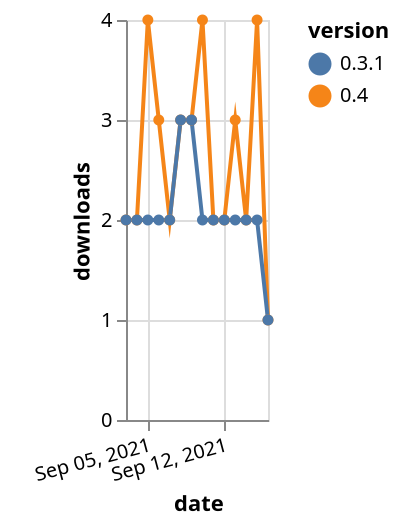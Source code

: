 {"$schema": "https://vega.github.io/schema/vega-lite/v5.json", "description": "A simple bar chart with embedded data.", "data": {"values": [{"date": "2021-09-03", "total": 2688, "delta": 2, "version": "0.4"}, {"date": "2021-09-04", "total": 2690, "delta": 2, "version": "0.4"}, {"date": "2021-09-05", "total": 2694, "delta": 4, "version": "0.4"}, {"date": "2021-09-06", "total": 2697, "delta": 3, "version": "0.4"}, {"date": "2021-09-07", "total": 2699, "delta": 2, "version": "0.4"}, {"date": "2021-09-08", "total": 2702, "delta": 3, "version": "0.4"}, {"date": "2021-09-09", "total": 2705, "delta": 3, "version": "0.4"}, {"date": "2021-09-10", "total": 2709, "delta": 4, "version": "0.4"}, {"date": "2021-09-11", "total": 2711, "delta": 2, "version": "0.4"}, {"date": "2021-09-12", "total": 2713, "delta": 2, "version": "0.4"}, {"date": "2021-09-13", "total": 2716, "delta": 3, "version": "0.4"}, {"date": "2021-09-14", "total": 2718, "delta": 2, "version": "0.4"}, {"date": "2021-09-15", "total": 2722, "delta": 4, "version": "0.4"}, {"date": "2021-09-16", "total": 2723, "delta": 1, "version": "0.4"}, {"date": "2021-09-03", "total": 2586, "delta": 2, "version": "0.3.1"}, {"date": "2021-09-04", "total": 2588, "delta": 2, "version": "0.3.1"}, {"date": "2021-09-05", "total": 2590, "delta": 2, "version": "0.3.1"}, {"date": "2021-09-06", "total": 2592, "delta": 2, "version": "0.3.1"}, {"date": "2021-09-07", "total": 2594, "delta": 2, "version": "0.3.1"}, {"date": "2021-09-08", "total": 2597, "delta": 3, "version": "0.3.1"}, {"date": "2021-09-09", "total": 2600, "delta": 3, "version": "0.3.1"}, {"date": "2021-09-10", "total": 2602, "delta": 2, "version": "0.3.1"}, {"date": "2021-09-11", "total": 2604, "delta": 2, "version": "0.3.1"}, {"date": "2021-09-12", "total": 2606, "delta": 2, "version": "0.3.1"}, {"date": "2021-09-13", "total": 2608, "delta": 2, "version": "0.3.1"}, {"date": "2021-09-14", "total": 2610, "delta": 2, "version": "0.3.1"}, {"date": "2021-09-15", "total": 2612, "delta": 2, "version": "0.3.1"}, {"date": "2021-09-16", "total": 2613, "delta": 1, "version": "0.3.1"}]}, "width": "container", "mark": {"type": "line", "point": {"filled": true}}, "encoding": {"x": {"field": "date", "type": "temporal", "timeUnit": "yearmonthdate", "title": "date", "axis": {"labelAngle": -15}}, "y": {"field": "delta", "type": "quantitative", "title": "downloads"}, "color": {"field": "version", "type": "nominal"}, "tooltip": {"field": "delta"}}}